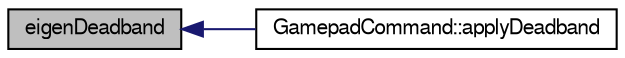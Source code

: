 digraph "eigenDeadband"
{
  edge [fontname="FreeSans",fontsize="10",labelfontname="FreeSans",labelfontsize="10"];
  node [fontname="FreeSans",fontsize="10",shape=record];
  rankdir="LR";
  Node1 [label="eigenDeadband",height=0.2,width=0.4,color="black", fillcolor="grey75", style="filled", fontcolor="black"];
  Node1 -> Node2 [dir="back",color="midnightblue",fontsize="10",style="solid",fontname="FreeSans"];
  Node2 [label="GamepadCommand::applyDeadband",height=0.2,width=0.4,color="black", fillcolor="white", style="filled",URL="$d4/d51/struct_gamepad_command.html#a69a169eab70721fa587df490fa61da0b"];
}
